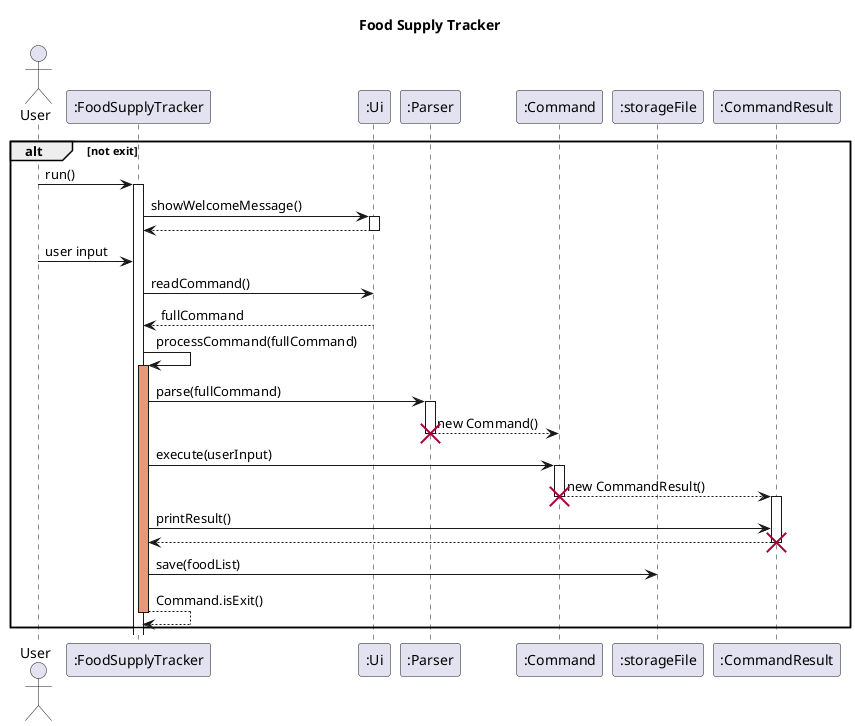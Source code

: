 @startuml
title Food Supply Tracker

actor User
participant ":FoodSupplyTracker"
participant ":Ui"
participant ":Parser"
participant ":Command"
participant ":storageFile"

alt not exit
User -> ":FoodSupplyTracker": run()
activate ":FoodSupplyTracker"
":FoodSupplyTracker" -> ":Ui": showWelcomeMessage()
activate ":Ui"
":Ui" --> ":FoodSupplyTracker":
deactivate ":Ui"
User -> ":FoodSupplyTracker": user input
":FoodSupplyTracker" -> ":Ui": readCommand()
":Ui" --> ":FoodSupplyTracker":fullCommand

":FoodSupplyTracker" -> ":FoodSupplyTracker": processCommand(fullCommand)
activate ":FoodSupplyTracker" #DarkSalmon
":FoodSupplyTracker" -> ":Parser" : parse(fullCommand)
activate ":Parser"
":Parser" --> ":Command": new Command()
deactivate ":Parser"
destroy ":Parser"
":FoodSupplyTracker" -> ":Command": execute(userInput)
activate ":Command"

participant ":CommandResult"
":Command" --> ":CommandResult": new CommandResult()
deactivate ":Command"
destroy ":Command"
activate ":CommandResult"
":FoodSupplyTracker"->":CommandResult": printResult()
":CommandResult" --> ":FoodSupplyTracker"
deactivate ":CommandResult"
destroy  ":CommandResult"
":FoodSupplyTracker" -> ":storageFile": save(foodList)
":FoodSupplyTracker" --> ":FoodSupplyTracker": Command.isExit()
deactivate ":FoodSupplyTracker"
end
@enduml